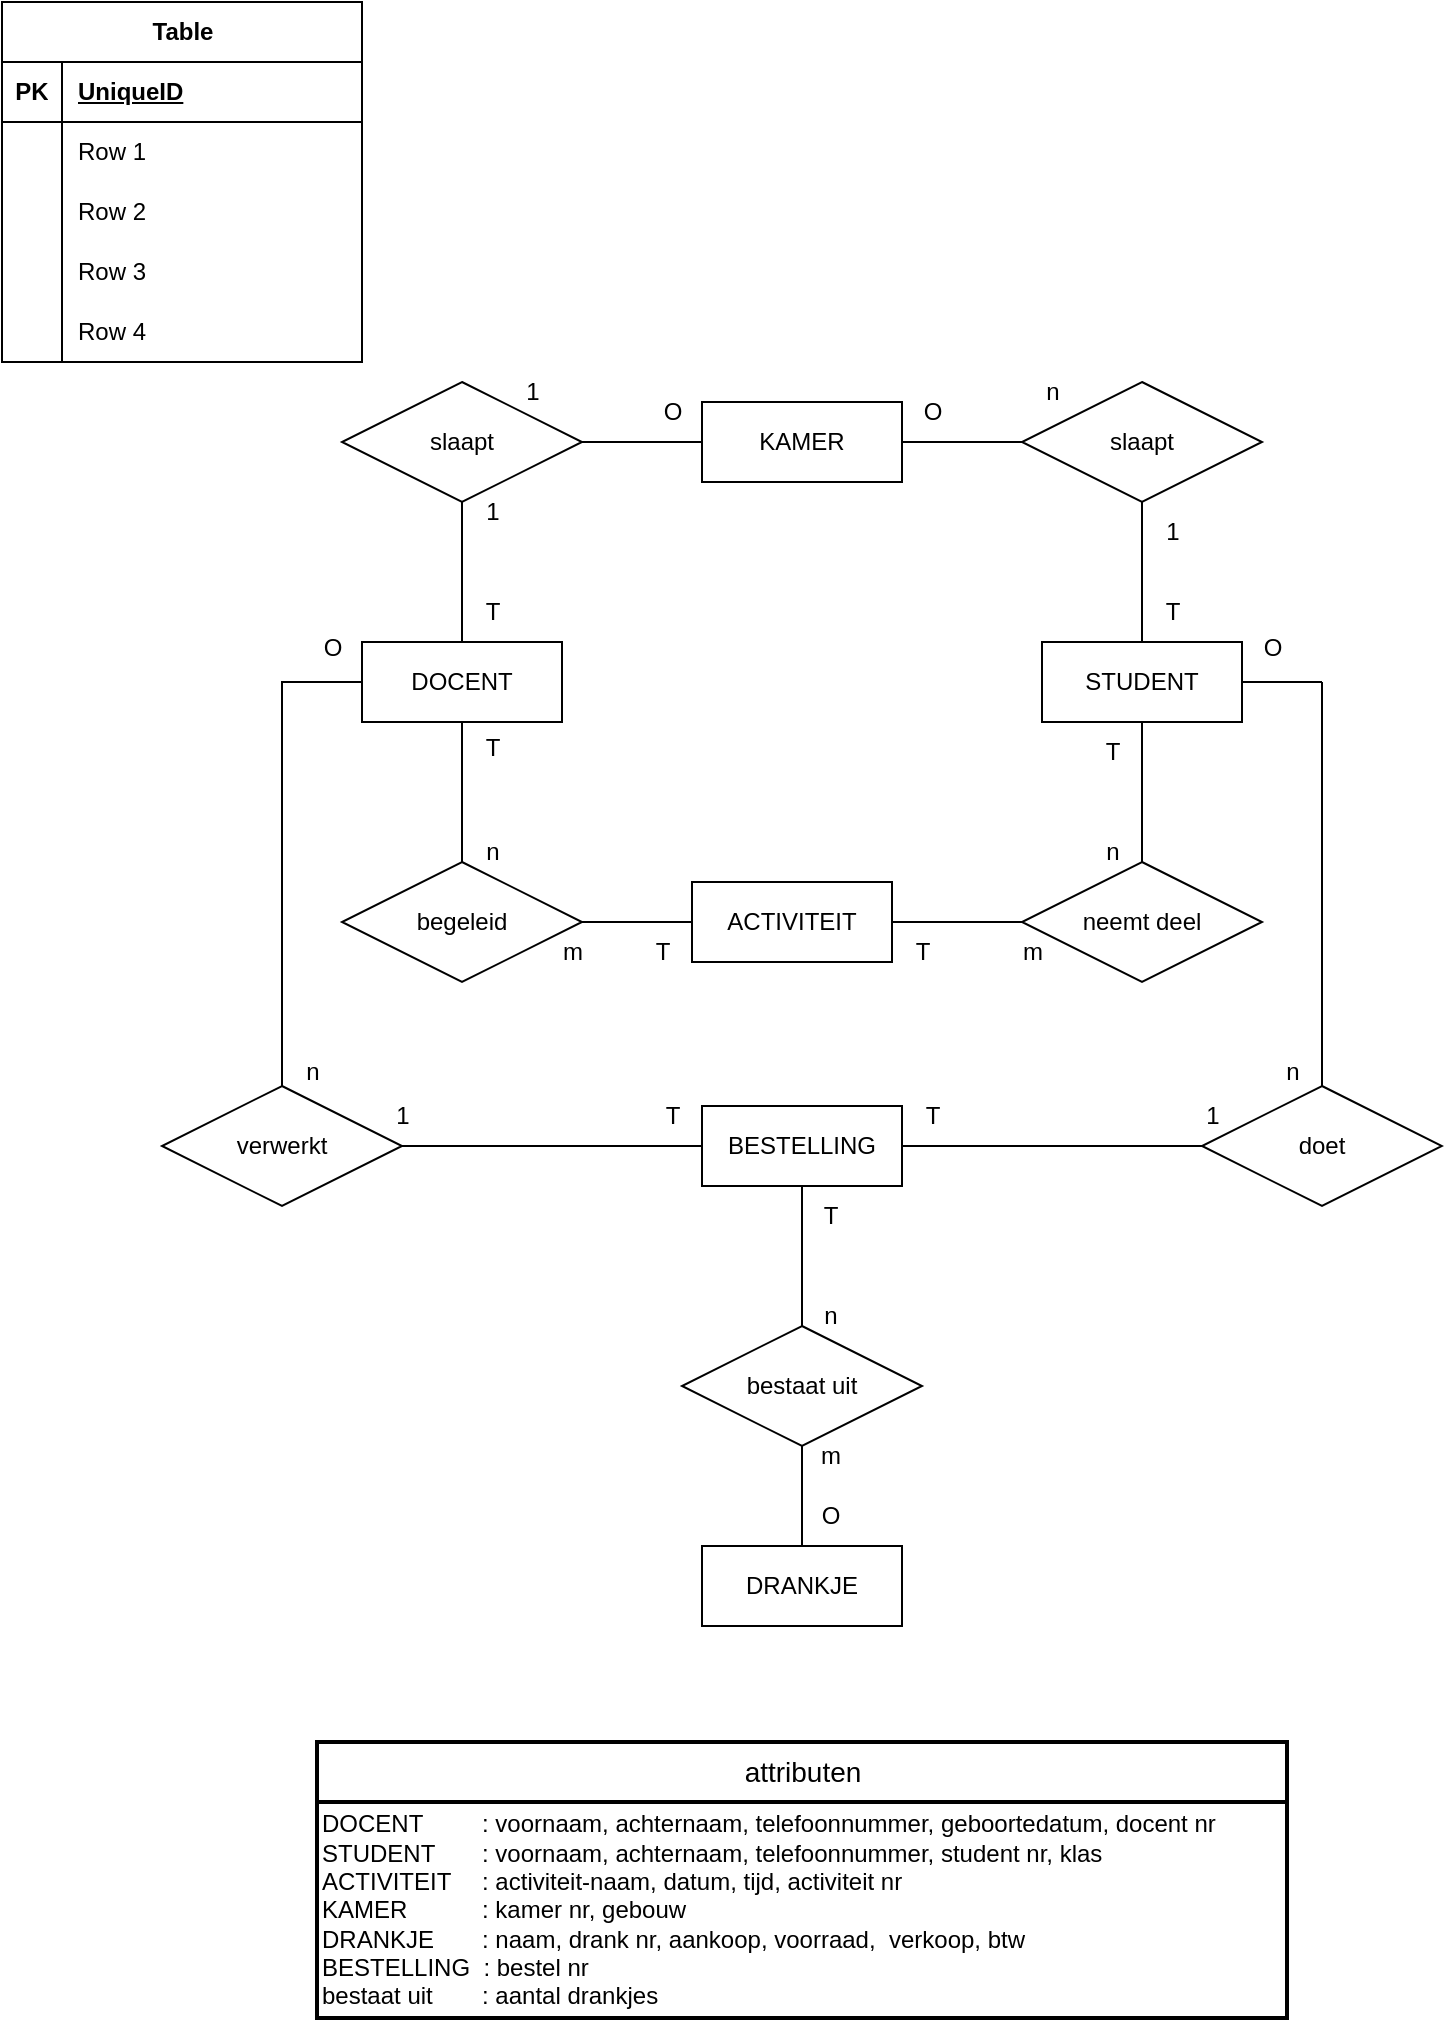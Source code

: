 <mxfile version="24.0.1" type="device">
  <diagram name="Pagina-1" id="Z-aRBNLCHlmjmIRSi3kA">
    <mxGraphModel dx="1062" dy="547" grid="1" gridSize="10" guides="1" tooltips="1" connect="1" arrows="1" fold="1" page="1" pageScale="1" pageWidth="827" pageHeight="1169" math="0" shadow="0">
      <root>
        <mxCell id="0" />
        <mxCell id="1" parent="0" />
        <mxCell id="k1goJdBVAgfSbIwCHlyR-1" value="DOCENT" style="whiteSpace=wrap;html=1;align=center;" parent="1" vertex="1">
          <mxGeometry x="180" y="320" width="100" height="40" as="geometry" />
        </mxCell>
        <mxCell id="k1goJdBVAgfSbIwCHlyR-2" value="KAMER" style="whiteSpace=wrap;html=1;align=center;" parent="1" vertex="1">
          <mxGeometry x="350" y="200" width="100" height="40" as="geometry" />
        </mxCell>
        <mxCell id="k1goJdBVAgfSbIwCHlyR-5" value="STUDENT" style="whiteSpace=wrap;html=1;align=center;" parent="1" vertex="1">
          <mxGeometry x="520" y="320" width="100" height="40" as="geometry" />
        </mxCell>
        <mxCell id="k1goJdBVAgfSbIwCHlyR-6" value="slaapt" style="shape=rhombus;perimeter=rhombusPerimeter;whiteSpace=wrap;html=1;align=center;" parent="1" vertex="1">
          <mxGeometry x="170" y="190" width="120" height="60" as="geometry" />
        </mxCell>
        <mxCell id="k1goJdBVAgfSbIwCHlyR-7" value="slaapt" style="shape=rhombus;perimeter=rhombusPerimeter;whiteSpace=wrap;html=1;align=center;" parent="1" vertex="1">
          <mxGeometry x="510" y="190" width="120" height="60" as="geometry" />
        </mxCell>
        <mxCell id="k1goJdBVAgfSbIwCHlyR-8" value="" style="endArrow=none;html=1;rounded=0;entryX=1;entryY=0.5;entryDx=0;entryDy=0;exitX=0;exitY=0.5;exitDx=0;exitDy=0;" parent="1" source="k1goJdBVAgfSbIwCHlyR-2" target="k1goJdBVAgfSbIwCHlyR-6" edge="1">
          <mxGeometry width="50" height="50" relative="1" as="geometry">
            <mxPoint x="120" y="200" as="sourcePoint" />
            <mxPoint x="180" y="210" as="targetPoint" />
            <Array as="points" />
          </mxGeometry>
        </mxCell>
        <mxCell id="k1goJdBVAgfSbIwCHlyR-9" value="" style="endArrow=none;html=1;rounded=0;entryX=0;entryY=0.5;entryDx=0;entryDy=0;exitX=1;exitY=0.5;exitDx=0;exitDy=0;" parent="1" source="k1goJdBVAgfSbIwCHlyR-2" target="k1goJdBVAgfSbIwCHlyR-7" edge="1">
          <mxGeometry width="50" height="50" relative="1" as="geometry">
            <mxPoint x="425" y="120" as="sourcePoint" />
            <mxPoint x="340" y="200" as="targetPoint" />
            <Array as="points" />
          </mxGeometry>
        </mxCell>
        <mxCell id="k1goJdBVAgfSbIwCHlyR-10" value="" style="endArrow=none;html=1;rounded=0;exitX=0.5;exitY=0;exitDx=0;exitDy=0;entryX=0.5;entryY=1;entryDx=0;entryDy=0;" parent="1" source="k1goJdBVAgfSbIwCHlyR-1" target="k1goJdBVAgfSbIwCHlyR-6" edge="1">
          <mxGeometry width="50" height="50" relative="1" as="geometry">
            <mxPoint x="240" y="310" as="sourcePoint" />
            <mxPoint x="290" y="260" as="targetPoint" />
          </mxGeometry>
        </mxCell>
        <mxCell id="k1goJdBVAgfSbIwCHlyR-12" value="" style="endArrow=none;html=1;rounded=0;entryX=0.5;entryY=0;entryDx=0;entryDy=0;exitX=0.5;exitY=1;exitDx=0;exitDy=0;" parent="1" source="k1goJdBVAgfSbIwCHlyR-7" target="k1goJdBVAgfSbIwCHlyR-5" edge="1">
          <mxGeometry width="50" height="50" relative="1" as="geometry">
            <mxPoint x="520" y="260" as="sourcePoint" />
            <mxPoint x="435" y="340" as="targetPoint" />
          </mxGeometry>
        </mxCell>
        <mxCell id="k1goJdBVAgfSbIwCHlyR-13" value="1" style="text;html=1;align=center;verticalAlign=middle;resizable=0;points=[];autosize=1;strokeColor=none;fillColor=none;" parent="1" vertex="1">
          <mxGeometry x="230" y="240" width="30" height="30" as="geometry" />
        </mxCell>
        <mxCell id="k1goJdBVAgfSbIwCHlyR-14" value="T" style="text;html=1;align=center;verticalAlign=middle;resizable=0;points=[];autosize=1;strokeColor=none;fillColor=none;" parent="1" vertex="1">
          <mxGeometry x="230" y="290" width="30" height="30" as="geometry" />
        </mxCell>
        <mxCell id="k1goJdBVAgfSbIwCHlyR-15" value="1" style="text;html=1;align=center;verticalAlign=middle;resizable=0;points=[];autosize=1;strokeColor=none;fillColor=none;" parent="1" vertex="1">
          <mxGeometry x="570" y="250" width="30" height="30" as="geometry" />
        </mxCell>
        <mxCell id="k1goJdBVAgfSbIwCHlyR-16" value="T" style="text;html=1;align=center;verticalAlign=middle;resizable=0;points=[];autosize=1;strokeColor=none;fillColor=none;" parent="1" vertex="1">
          <mxGeometry x="570" y="290" width="30" height="30" as="geometry" />
        </mxCell>
        <mxCell id="k1goJdBVAgfSbIwCHlyR-18" value="O" style="text;html=1;align=center;verticalAlign=middle;resizable=0;points=[];autosize=1;strokeColor=none;fillColor=none;" parent="1" vertex="1">
          <mxGeometry x="320" y="190" width="30" height="30" as="geometry" />
        </mxCell>
        <mxCell id="k1goJdBVAgfSbIwCHlyR-19" value="O" style="text;html=1;align=center;verticalAlign=middle;resizable=0;points=[];autosize=1;strokeColor=none;fillColor=none;" parent="1" vertex="1">
          <mxGeometry x="450" y="190" width="30" height="30" as="geometry" />
        </mxCell>
        <mxCell id="k1goJdBVAgfSbIwCHlyR-20" value="1" style="text;html=1;align=center;verticalAlign=middle;resizable=0;points=[];autosize=1;strokeColor=none;fillColor=none;" parent="1" vertex="1">
          <mxGeometry x="250" y="180" width="30" height="30" as="geometry" />
        </mxCell>
        <mxCell id="k1goJdBVAgfSbIwCHlyR-21" value="n" style="text;html=1;align=center;verticalAlign=middle;resizable=0;points=[];autosize=1;strokeColor=none;fillColor=none;" parent="1" vertex="1">
          <mxGeometry x="510" y="180" width="30" height="30" as="geometry" />
        </mxCell>
        <mxCell id="k1goJdBVAgfSbIwCHlyR-22" value="begeleid" style="shape=rhombus;perimeter=rhombusPerimeter;whiteSpace=wrap;html=1;align=center;" parent="1" vertex="1">
          <mxGeometry x="170" y="430" width="120" height="60" as="geometry" />
        </mxCell>
        <mxCell id="k1goJdBVAgfSbIwCHlyR-23" value="" style="endArrow=none;html=1;rounded=0;entryX=0.5;entryY=0;entryDx=0;entryDy=0;exitX=0.5;exitY=1;exitDx=0;exitDy=0;" parent="1" source="k1goJdBVAgfSbIwCHlyR-1" target="k1goJdBVAgfSbIwCHlyR-22" edge="1">
          <mxGeometry width="50" height="50" relative="1" as="geometry">
            <mxPoint x="250" y="360" as="sourcePoint" />
            <mxPoint x="275" y="420" as="targetPoint" />
          </mxGeometry>
        </mxCell>
        <mxCell id="k1goJdBVAgfSbIwCHlyR-25" value="" style="endArrow=none;html=1;rounded=0;exitX=0.5;exitY=0;exitDx=0;exitDy=0;entryX=0.5;entryY=1;entryDx=0;entryDy=0;" parent="1" source="k1goJdBVAgfSbIwCHlyR-26" target="k1goJdBVAgfSbIwCHlyR-5" edge="1">
          <mxGeometry width="50" height="50" relative="1" as="geometry">
            <mxPoint x="520" y="420" as="sourcePoint" />
            <mxPoint x="555" y="360" as="targetPoint" />
          </mxGeometry>
        </mxCell>
        <mxCell id="k1goJdBVAgfSbIwCHlyR-26" value="neemt deel" style="shape=rhombus;perimeter=rhombusPerimeter;whiteSpace=wrap;html=1;align=center;" parent="1" vertex="1">
          <mxGeometry x="510" y="430" width="120" height="60" as="geometry" />
        </mxCell>
        <mxCell id="k1goJdBVAgfSbIwCHlyR-28" value="" style="endArrow=none;html=1;rounded=0;entryX=0;entryY=0.5;entryDx=0;entryDy=0;exitX=1;exitY=0.5;exitDx=0;exitDy=0;" parent="1" source="k1goJdBVAgfSbIwCHlyR-22" target="k1goJdBVAgfSbIwCHlyR-30" edge="1">
          <mxGeometry width="50" height="50" relative="1" as="geometry">
            <mxPoint x="275" y="500" as="sourcePoint" />
            <mxPoint x="370" y="580" as="targetPoint" />
          </mxGeometry>
        </mxCell>
        <mxCell id="k1goJdBVAgfSbIwCHlyR-29" value="" style="endArrow=none;html=1;rounded=0;entryX=1;entryY=0.5;entryDx=0;entryDy=0;exitX=0;exitY=0.5;exitDx=0;exitDy=0;" parent="1" source="k1goJdBVAgfSbIwCHlyR-26" target="k1goJdBVAgfSbIwCHlyR-30" edge="1">
          <mxGeometry width="50" height="50" relative="1" as="geometry">
            <mxPoint x="520" y="500" as="sourcePoint" />
            <mxPoint x="435" y="580" as="targetPoint" />
          </mxGeometry>
        </mxCell>
        <mxCell id="k1goJdBVAgfSbIwCHlyR-30" value="ACTIVITEIT" style="whiteSpace=wrap;html=1;align=center;" parent="1" vertex="1">
          <mxGeometry x="345" y="440" width="100" height="40" as="geometry" />
        </mxCell>
        <mxCell id="k1goJdBVAgfSbIwCHlyR-32" value="T" style="text;html=1;align=center;verticalAlign=middle;resizable=0;points=[];autosize=1;strokeColor=none;fillColor=none;" parent="1" vertex="1">
          <mxGeometry x="230" y="358" width="30" height="30" as="geometry" />
        </mxCell>
        <mxCell id="k1goJdBVAgfSbIwCHlyR-33" value="n" style="text;html=1;align=center;verticalAlign=middle;resizable=0;points=[];autosize=1;strokeColor=none;fillColor=none;" parent="1" vertex="1">
          <mxGeometry x="230" y="410" width="30" height="30" as="geometry" />
        </mxCell>
        <mxCell id="k1goJdBVAgfSbIwCHlyR-35" value="T" style="text;html=1;align=center;verticalAlign=middle;resizable=0;points=[];autosize=1;strokeColor=none;fillColor=none;" parent="1" vertex="1">
          <mxGeometry x="540" y="360" width="30" height="30" as="geometry" />
        </mxCell>
        <mxCell id="k1goJdBVAgfSbIwCHlyR-36" value="n" style="text;html=1;align=center;verticalAlign=middle;resizable=0;points=[];autosize=1;strokeColor=none;fillColor=none;" parent="1" vertex="1">
          <mxGeometry x="540" y="410" width="30" height="30" as="geometry" />
        </mxCell>
        <mxCell id="k1goJdBVAgfSbIwCHlyR-37" value="m" style="text;html=1;align=center;verticalAlign=middle;resizable=0;points=[];autosize=1;strokeColor=none;fillColor=none;" parent="1" vertex="1">
          <mxGeometry x="270" y="460" width="30" height="30" as="geometry" />
        </mxCell>
        <mxCell id="k1goJdBVAgfSbIwCHlyR-38" value="T" style="text;html=1;align=center;verticalAlign=middle;resizable=0;points=[];autosize=1;strokeColor=none;fillColor=none;" parent="1" vertex="1">
          <mxGeometry x="315" y="460" width="30" height="30" as="geometry" />
        </mxCell>
        <mxCell id="k1goJdBVAgfSbIwCHlyR-40" value="m" style="text;html=1;align=center;verticalAlign=middle;resizable=0;points=[];autosize=1;strokeColor=none;fillColor=none;" parent="1" vertex="1">
          <mxGeometry x="500" y="460" width="30" height="30" as="geometry" />
        </mxCell>
        <mxCell id="k1goJdBVAgfSbIwCHlyR-41" value="T" style="text;html=1;align=center;verticalAlign=middle;resizable=0;points=[];autosize=1;strokeColor=none;fillColor=none;" parent="1" vertex="1">
          <mxGeometry x="445" y="460" width="30" height="30" as="geometry" />
        </mxCell>
        <mxCell id="k1goJdBVAgfSbIwCHlyR-46" value="" style="endArrow=none;html=1;rounded=0;exitX=1;exitY=0.5;exitDx=0;exitDy=0;" parent="1" source="k1goJdBVAgfSbIwCHlyR-5" edge="1">
          <mxGeometry width="50" height="50" relative="1" as="geometry">
            <mxPoint x="620" y="330" as="sourcePoint" />
            <mxPoint x="660" y="340" as="targetPoint" />
          </mxGeometry>
        </mxCell>
        <mxCell id="k1goJdBVAgfSbIwCHlyR-48" value="" style="endArrow=none;html=1;rounded=0;exitX=0.5;exitY=0;exitDx=0;exitDy=0;" parent="1" source="k1goJdBVAgfSbIwCHlyR-52" edge="1">
          <mxGeometry width="50" height="50" relative="1" as="geometry">
            <mxPoint x="140" y="340" as="sourcePoint" />
            <mxPoint x="180" y="340" as="targetPoint" />
            <Array as="points">
              <mxPoint x="140" y="340" />
            </Array>
          </mxGeometry>
        </mxCell>
        <mxCell id="k1goJdBVAgfSbIwCHlyR-51" value="BESTELLING" style="whiteSpace=wrap;html=1;align=center;" parent="1" vertex="1">
          <mxGeometry x="350" y="552" width="100" height="40" as="geometry" />
        </mxCell>
        <mxCell id="k1goJdBVAgfSbIwCHlyR-52" value="verwerkt" style="shape=rhombus;perimeter=rhombusPerimeter;whiteSpace=wrap;html=1;align=center;" parent="1" vertex="1">
          <mxGeometry x="80" y="542" width="120" height="60" as="geometry" />
        </mxCell>
        <mxCell id="k1goJdBVAgfSbIwCHlyR-55" value="" style="endArrow=none;html=1;rounded=0;entryX=1;entryY=0.5;entryDx=0;entryDy=0;exitX=0;exitY=0.5;exitDx=0;exitDy=0;" parent="1" source="k1goJdBVAgfSbIwCHlyR-51" target="k1goJdBVAgfSbIwCHlyR-52" edge="1">
          <mxGeometry width="50" height="50" relative="1" as="geometry">
            <mxPoint x="140" y="702" as="sourcePoint" />
            <mxPoint x="139.63" y="602" as="targetPoint" />
          </mxGeometry>
        </mxCell>
        <mxCell id="k1goJdBVAgfSbIwCHlyR-57" value="doet" style="shape=rhombus;perimeter=rhombusPerimeter;whiteSpace=wrap;html=1;align=center;" parent="1" vertex="1">
          <mxGeometry x="600" y="542" width="120" height="60" as="geometry" />
        </mxCell>
        <mxCell id="k1goJdBVAgfSbIwCHlyR-59" value="" style="endArrow=none;html=1;rounded=0;entryX=0;entryY=0.5;entryDx=0;entryDy=0;exitX=1;exitY=0.5;exitDx=0;exitDy=0;" parent="1" source="k1goJdBVAgfSbIwCHlyR-51" target="k1goJdBVAgfSbIwCHlyR-57" edge="1">
          <mxGeometry width="50" height="50" relative="1" as="geometry">
            <mxPoint x="520" y="572" as="sourcePoint" />
            <mxPoint x="659.63" y="602" as="targetPoint" />
          </mxGeometry>
        </mxCell>
        <mxCell id="k1goJdBVAgfSbIwCHlyR-61" value="" style="endArrow=none;html=1;rounded=0;exitX=1;exitY=0.5;exitDx=0;exitDy=0;entryX=0.5;entryY=0;entryDx=0;entryDy=0;" parent="1" target="k1goJdBVAgfSbIwCHlyR-57" edge="1">
          <mxGeometry width="50" height="50" relative="1" as="geometry">
            <mxPoint x="660" y="340" as="sourcePoint" />
            <mxPoint x="730" y="420" as="targetPoint" />
          </mxGeometry>
        </mxCell>
        <mxCell id="k1goJdBVAgfSbIwCHlyR-63" value="T" style="text;html=1;align=center;verticalAlign=middle;resizable=0;points=[];autosize=1;strokeColor=none;fillColor=none;" parent="1" vertex="1">
          <mxGeometry x="320" y="542" width="30" height="30" as="geometry" />
        </mxCell>
        <mxCell id="k1goJdBVAgfSbIwCHlyR-64" value="T" style="text;html=1;align=center;verticalAlign=middle;resizable=0;points=[];autosize=1;strokeColor=none;fillColor=none;" parent="1" vertex="1">
          <mxGeometry x="450" y="542" width="30" height="30" as="geometry" />
        </mxCell>
        <mxCell id="k1goJdBVAgfSbIwCHlyR-65" value="1" style="text;html=1;align=center;verticalAlign=middle;resizable=0;points=[];autosize=1;strokeColor=none;fillColor=none;" parent="1" vertex="1">
          <mxGeometry x="185" y="542" width="30" height="30" as="geometry" />
        </mxCell>
        <mxCell id="k1goJdBVAgfSbIwCHlyR-66" value="1" style="text;html=1;align=center;verticalAlign=middle;resizable=0;points=[];autosize=1;strokeColor=none;fillColor=none;" parent="1" vertex="1">
          <mxGeometry x="590" y="542" width="30" height="30" as="geometry" />
        </mxCell>
        <mxCell id="k1goJdBVAgfSbIwCHlyR-67" value="O" style="text;html=1;align=center;verticalAlign=middle;resizable=0;points=[];autosize=1;strokeColor=none;fillColor=none;" parent="1" vertex="1">
          <mxGeometry x="150" y="308" width="30" height="30" as="geometry" />
        </mxCell>
        <mxCell id="k1goJdBVAgfSbIwCHlyR-68" value="O" style="text;html=1;align=center;verticalAlign=middle;resizable=0;points=[];autosize=1;strokeColor=none;fillColor=none;" parent="1" vertex="1">
          <mxGeometry x="620" y="308" width="30" height="30" as="geometry" />
        </mxCell>
        <mxCell id="k1goJdBVAgfSbIwCHlyR-69" value="n" style="text;html=1;align=center;verticalAlign=middle;resizable=0;points=[];autosize=1;strokeColor=none;fillColor=none;" parent="1" vertex="1">
          <mxGeometry x="140" y="520" width="30" height="30" as="geometry" />
        </mxCell>
        <mxCell id="k1goJdBVAgfSbIwCHlyR-70" value="n" style="text;html=1;align=center;verticalAlign=middle;resizable=0;points=[];autosize=1;strokeColor=none;fillColor=none;" parent="1" vertex="1">
          <mxGeometry x="630" y="520" width="30" height="30" as="geometry" />
        </mxCell>
        <mxCell id="k1goJdBVAgfSbIwCHlyR-78" value="attributen" style="swimlane;childLayout=stackLayout;horizontal=1;startSize=30;horizontalStack=0;rounded=1;fontSize=14;fontStyle=0;strokeWidth=2;resizeParent=0;resizeLast=1;shadow=0;dashed=0;align=center;arcSize=0;whiteSpace=wrap;html=1;" parent="1" vertex="1">
          <mxGeometry x="157.5" y="870" width="485" height="138" as="geometry" />
        </mxCell>
        <mxCell id="k1goJdBVAgfSbIwCHlyR-82" value="DOCENT&amp;nbsp;&lt;span style=&quot;white-space: pre;&quot;&gt;&#x9;&lt;/span&gt;: voornaam, achternaam, telefoonnummer, geboortedatum, docent nr&lt;br&gt;STUDENT&lt;span style=&quot;white-space: pre;&quot;&gt;&#x9;&lt;/span&gt;: voornaam, achternaam, telefoonnummer, student nr, klas&lt;br&gt;ACTIVITEIT&lt;span style=&quot;white-space: pre;&quot;&gt;&#x9;&lt;/span&gt;: activiteit-naam, datum, tijd, activiteit nr&lt;br&gt;KAMER&lt;span style=&quot;white-space: pre;&quot;&gt;&#x9;&lt;/span&gt;&lt;span style=&quot;white-space: pre;&quot;&gt;&#x9;&lt;/span&gt;: kamer nr, gebouw&lt;br&gt;DRANKJE&lt;span style=&quot;white-space: pre;&quot;&gt;&#x9;&lt;/span&gt;: naam, drank nr, aankoop, voorraad,&amp;nbsp; verkoop, btw&lt;br&gt;BESTELLING&amp;nbsp; : bestel nr&lt;br&gt;bestaat uit&lt;span style=&quot;white-space: pre;&quot;&gt;&#x9;&lt;/span&gt;: aantal drankjes" style="text;html=1;align=left;verticalAlign=middle;resizable=0;points=[];autosize=1;strokeColor=none;fillColor=none;" parent="k1goJdBVAgfSbIwCHlyR-78" vertex="1">
          <mxGeometry y="30" width="485" height="108" as="geometry" />
        </mxCell>
        <mxCell id="k1goJdBVAgfSbIwCHlyR-87" value="" style="endArrow=none;html=1;rounded=0;exitX=0.5;exitY=1;exitDx=0;exitDy=0;entryX=0.5;entryY=0;entryDx=0;entryDy=0;" parent="1" source="k1goJdBVAgfSbIwCHlyR-51" target="k1goJdBVAgfSbIwCHlyR-89" edge="1">
          <mxGeometry relative="1" as="geometry">
            <mxPoint x="330" y="762" as="sourcePoint" />
            <mxPoint x="400" y="812" as="targetPoint" />
          </mxGeometry>
        </mxCell>
        <mxCell id="k1goJdBVAgfSbIwCHlyR-89" value="bestaat uit" style="shape=rhombus;perimeter=rhombusPerimeter;whiteSpace=wrap;html=1;align=center;" parent="1" vertex="1">
          <mxGeometry x="340" y="662" width="120" height="60" as="geometry" />
        </mxCell>
        <mxCell id="k1goJdBVAgfSbIwCHlyR-90" value="DRANKJE" style="whiteSpace=wrap;html=1;align=center;" parent="1" vertex="1">
          <mxGeometry x="350" y="772" width="100" height="40" as="geometry" />
        </mxCell>
        <mxCell id="k1goJdBVAgfSbIwCHlyR-95" value="" style="endArrow=none;html=1;rounded=0;exitX=0.5;exitY=1;exitDx=0;exitDy=0;entryX=0.5;entryY=0;entryDx=0;entryDy=0;" parent="1" source="k1goJdBVAgfSbIwCHlyR-89" target="k1goJdBVAgfSbIwCHlyR-90" edge="1">
          <mxGeometry relative="1" as="geometry">
            <mxPoint x="399.47" y="852" as="sourcePoint" />
            <mxPoint x="400" y="902" as="targetPoint" />
          </mxGeometry>
        </mxCell>
        <mxCell id="k1goJdBVAgfSbIwCHlyR-99" value="T" style="text;html=1;align=center;verticalAlign=middle;resizable=0;points=[];autosize=1;strokeColor=none;fillColor=none;" parent="1" vertex="1">
          <mxGeometry x="399" y="592" width="30" height="30" as="geometry" />
        </mxCell>
        <mxCell id="k1goJdBVAgfSbIwCHlyR-100" value="n" style="text;html=1;align=center;verticalAlign=middle;resizable=0;points=[];autosize=1;strokeColor=none;fillColor=none;" parent="1" vertex="1">
          <mxGeometry x="399" y="642" width="30" height="30" as="geometry" />
        </mxCell>
        <mxCell id="k1goJdBVAgfSbIwCHlyR-101" value="O" style="text;html=1;align=center;verticalAlign=middle;resizable=0;points=[];autosize=1;strokeColor=none;fillColor=none;" parent="1" vertex="1">
          <mxGeometry x="399" y="742" width="30" height="30" as="geometry" />
        </mxCell>
        <mxCell id="k1goJdBVAgfSbIwCHlyR-102" value="m" style="text;html=1;align=center;verticalAlign=middle;resizable=0;points=[];autosize=1;strokeColor=none;fillColor=none;" parent="1" vertex="1">
          <mxGeometry x="399" y="712" width="30" height="30" as="geometry" />
        </mxCell>
        <mxCell id="VMZDvPHM0gDNLsnR20Hg-1" value="Table" style="shape=table;startSize=30;container=1;collapsible=1;childLayout=tableLayout;fixedRows=1;rowLines=0;fontStyle=1;align=center;resizeLast=1;html=1;" vertex="1" parent="1">
          <mxGeometry width="180" height="180" as="geometry" />
        </mxCell>
        <mxCell id="VMZDvPHM0gDNLsnR20Hg-2" value="" style="shape=tableRow;horizontal=0;startSize=0;swimlaneHead=0;swimlaneBody=0;fillColor=none;collapsible=0;dropTarget=0;points=[[0,0.5],[1,0.5]];portConstraint=eastwest;top=0;left=0;right=0;bottom=1;" vertex="1" parent="VMZDvPHM0gDNLsnR20Hg-1">
          <mxGeometry y="30" width="180" height="30" as="geometry" />
        </mxCell>
        <mxCell id="VMZDvPHM0gDNLsnR20Hg-3" value="PK" style="shape=partialRectangle;connectable=0;fillColor=none;top=0;left=0;bottom=0;right=0;fontStyle=1;overflow=hidden;whiteSpace=wrap;html=1;" vertex="1" parent="VMZDvPHM0gDNLsnR20Hg-2">
          <mxGeometry width="30" height="30" as="geometry">
            <mxRectangle width="30" height="30" as="alternateBounds" />
          </mxGeometry>
        </mxCell>
        <mxCell id="VMZDvPHM0gDNLsnR20Hg-4" value="UniqueID" style="shape=partialRectangle;connectable=0;fillColor=none;top=0;left=0;bottom=0;right=0;align=left;spacingLeft=6;fontStyle=5;overflow=hidden;whiteSpace=wrap;html=1;" vertex="1" parent="VMZDvPHM0gDNLsnR20Hg-2">
          <mxGeometry x="30" width="150" height="30" as="geometry">
            <mxRectangle width="150" height="30" as="alternateBounds" />
          </mxGeometry>
        </mxCell>
        <mxCell id="VMZDvPHM0gDNLsnR20Hg-5" value="" style="shape=tableRow;horizontal=0;startSize=0;swimlaneHead=0;swimlaneBody=0;fillColor=none;collapsible=0;dropTarget=0;points=[[0,0.5],[1,0.5]];portConstraint=eastwest;top=0;left=0;right=0;bottom=0;" vertex="1" parent="VMZDvPHM0gDNLsnR20Hg-1">
          <mxGeometry y="60" width="180" height="30" as="geometry" />
        </mxCell>
        <mxCell id="VMZDvPHM0gDNLsnR20Hg-6" value="" style="shape=partialRectangle;connectable=0;fillColor=none;top=0;left=0;bottom=0;right=0;editable=1;overflow=hidden;whiteSpace=wrap;html=1;" vertex="1" parent="VMZDvPHM0gDNLsnR20Hg-5">
          <mxGeometry width="30" height="30" as="geometry">
            <mxRectangle width="30" height="30" as="alternateBounds" />
          </mxGeometry>
        </mxCell>
        <mxCell id="VMZDvPHM0gDNLsnR20Hg-7" value="Row 1" style="shape=partialRectangle;connectable=0;fillColor=none;top=0;left=0;bottom=0;right=0;align=left;spacingLeft=6;overflow=hidden;whiteSpace=wrap;html=1;" vertex="1" parent="VMZDvPHM0gDNLsnR20Hg-5">
          <mxGeometry x="30" width="150" height="30" as="geometry">
            <mxRectangle width="150" height="30" as="alternateBounds" />
          </mxGeometry>
        </mxCell>
        <mxCell id="VMZDvPHM0gDNLsnR20Hg-8" value="" style="shape=tableRow;horizontal=0;startSize=0;swimlaneHead=0;swimlaneBody=0;fillColor=none;collapsible=0;dropTarget=0;points=[[0,0.5],[1,0.5]];portConstraint=eastwest;top=0;left=0;right=0;bottom=0;" vertex="1" parent="VMZDvPHM0gDNLsnR20Hg-1">
          <mxGeometry y="90" width="180" height="30" as="geometry" />
        </mxCell>
        <mxCell id="VMZDvPHM0gDNLsnR20Hg-9" value="" style="shape=partialRectangle;connectable=0;fillColor=none;top=0;left=0;bottom=0;right=0;editable=1;overflow=hidden;whiteSpace=wrap;html=1;" vertex="1" parent="VMZDvPHM0gDNLsnR20Hg-8">
          <mxGeometry width="30" height="30" as="geometry">
            <mxRectangle width="30" height="30" as="alternateBounds" />
          </mxGeometry>
        </mxCell>
        <mxCell id="VMZDvPHM0gDNLsnR20Hg-10" value="Row 2" style="shape=partialRectangle;connectable=0;fillColor=none;top=0;left=0;bottom=0;right=0;align=left;spacingLeft=6;overflow=hidden;whiteSpace=wrap;html=1;" vertex="1" parent="VMZDvPHM0gDNLsnR20Hg-8">
          <mxGeometry x="30" width="150" height="30" as="geometry">
            <mxRectangle width="150" height="30" as="alternateBounds" />
          </mxGeometry>
        </mxCell>
        <mxCell id="VMZDvPHM0gDNLsnR20Hg-11" value="" style="shape=tableRow;horizontal=0;startSize=0;swimlaneHead=0;swimlaneBody=0;fillColor=none;collapsible=0;dropTarget=0;points=[[0,0.5],[1,0.5]];portConstraint=eastwest;top=0;left=0;right=0;bottom=0;" vertex="1" parent="VMZDvPHM0gDNLsnR20Hg-1">
          <mxGeometry y="120" width="180" height="30" as="geometry" />
        </mxCell>
        <mxCell id="VMZDvPHM0gDNLsnR20Hg-12" value="" style="shape=partialRectangle;connectable=0;fillColor=none;top=0;left=0;bottom=0;right=0;editable=1;overflow=hidden;whiteSpace=wrap;html=1;" vertex="1" parent="VMZDvPHM0gDNLsnR20Hg-11">
          <mxGeometry width="30" height="30" as="geometry">
            <mxRectangle width="30" height="30" as="alternateBounds" />
          </mxGeometry>
        </mxCell>
        <mxCell id="VMZDvPHM0gDNLsnR20Hg-13" value="Row 3" style="shape=partialRectangle;connectable=0;fillColor=none;top=0;left=0;bottom=0;right=0;align=left;spacingLeft=6;overflow=hidden;whiteSpace=wrap;html=1;" vertex="1" parent="VMZDvPHM0gDNLsnR20Hg-11">
          <mxGeometry x="30" width="150" height="30" as="geometry">
            <mxRectangle width="150" height="30" as="alternateBounds" />
          </mxGeometry>
        </mxCell>
        <mxCell id="VMZDvPHM0gDNLsnR20Hg-14" style="shape=tableRow;horizontal=0;startSize=0;swimlaneHead=0;swimlaneBody=0;fillColor=none;collapsible=0;dropTarget=0;points=[[0,0.5],[1,0.5]];portConstraint=eastwest;top=0;left=0;right=0;bottom=0;" vertex="1" parent="VMZDvPHM0gDNLsnR20Hg-1">
          <mxGeometry y="150" width="180" height="30" as="geometry" />
        </mxCell>
        <mxCell id="VMZDvPHM0gDNLsnR20Hg-15" style="shape=partialRectangle;connectable=0;fillColor=none;top=0;left=0;bottom=0;right=0;editable=1;overflow=hidden;whiteSpace=wrap;html=1;" vertex="1" parent="VMZDvPHM0gDNLsnR20Hg-14">
          <mxGeometry width="30" height="30" as="geometry">
            <mxRectangle width="30" height="30" as="alternateBounds" />
          </mxGeometry>
        </mxCell>
        <mxCell id="VMZDvPHM0gDNLsnR20Hg-16" value="Row 4" style="shape=partialRectangle;connectable=0;fillColor=none;top=0;left=0;bottom=0;right=0;align=left;spacingLeft=6;overflow=hidden;whiteSpace=wrap;html=1;" vertex="1" parent="VMZDvPHM0gDNLsnR20Hg-14">
          <mxGeometry x="30" width="150" height="30" as="geometry">
            <mxRectangle width="150" height="30" as="alternateBounds" />
          </mxGeometry>
        </mxCell>
      </root>
    </mxGraphModel>
  </diagram>
</mxfile>
